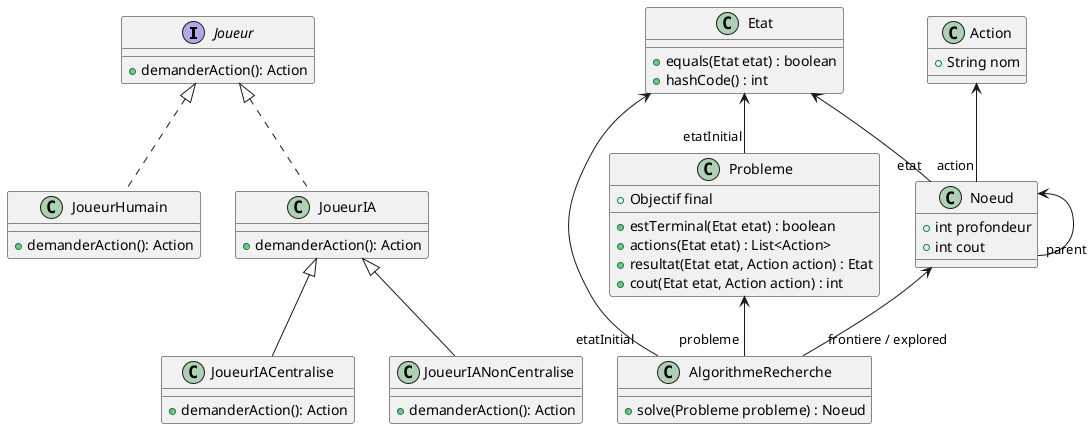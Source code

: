 @startuml

interface Joueur {
    + demanderAction(): Action
}

class JoueurHumain implements Joueur {
    + demanderAction(): Action
}

class JoueurIA implements Joueur {
    + demanderAction(): Action
}

class JoueurIACentralise extends JoueurIA {
    + demanderAction(): Action
}
class JoueurIANonCentralise extends JoueurIA {
    + demanderAction(): Action
}
class AlgorithmeRecherche{
    + solve(Probleme probleme) : Noeud
}
Probleme <-- "probleme" AlgorithmeRecherche
Etat <-- "etatInitial" AlgorithmeRecherche
Noeud <-- "frontiere / explored" AlgorithmeRecherche

class Action{
    + String nom
}

class Probleme{
    + Objectif final
    + estTerminal(Etat etat) : boolean
    + actions(Etat etat) : List<Action>
    + resultat(Etat etat, Action action) : Etat
    + cout(Etat etat, Action action) : int
}
Etat <-- "etatInitial" Probleme


class Etat{
    + equals(Etat etat) : boolean
    + hashCode() : int
}

class Noeud{
    + int profondeur
    + int cout
}
Etat <-- "etat" Noeud
Action <-- "action" Noeud
Noeud <-- "parent" Noeud
@enduml